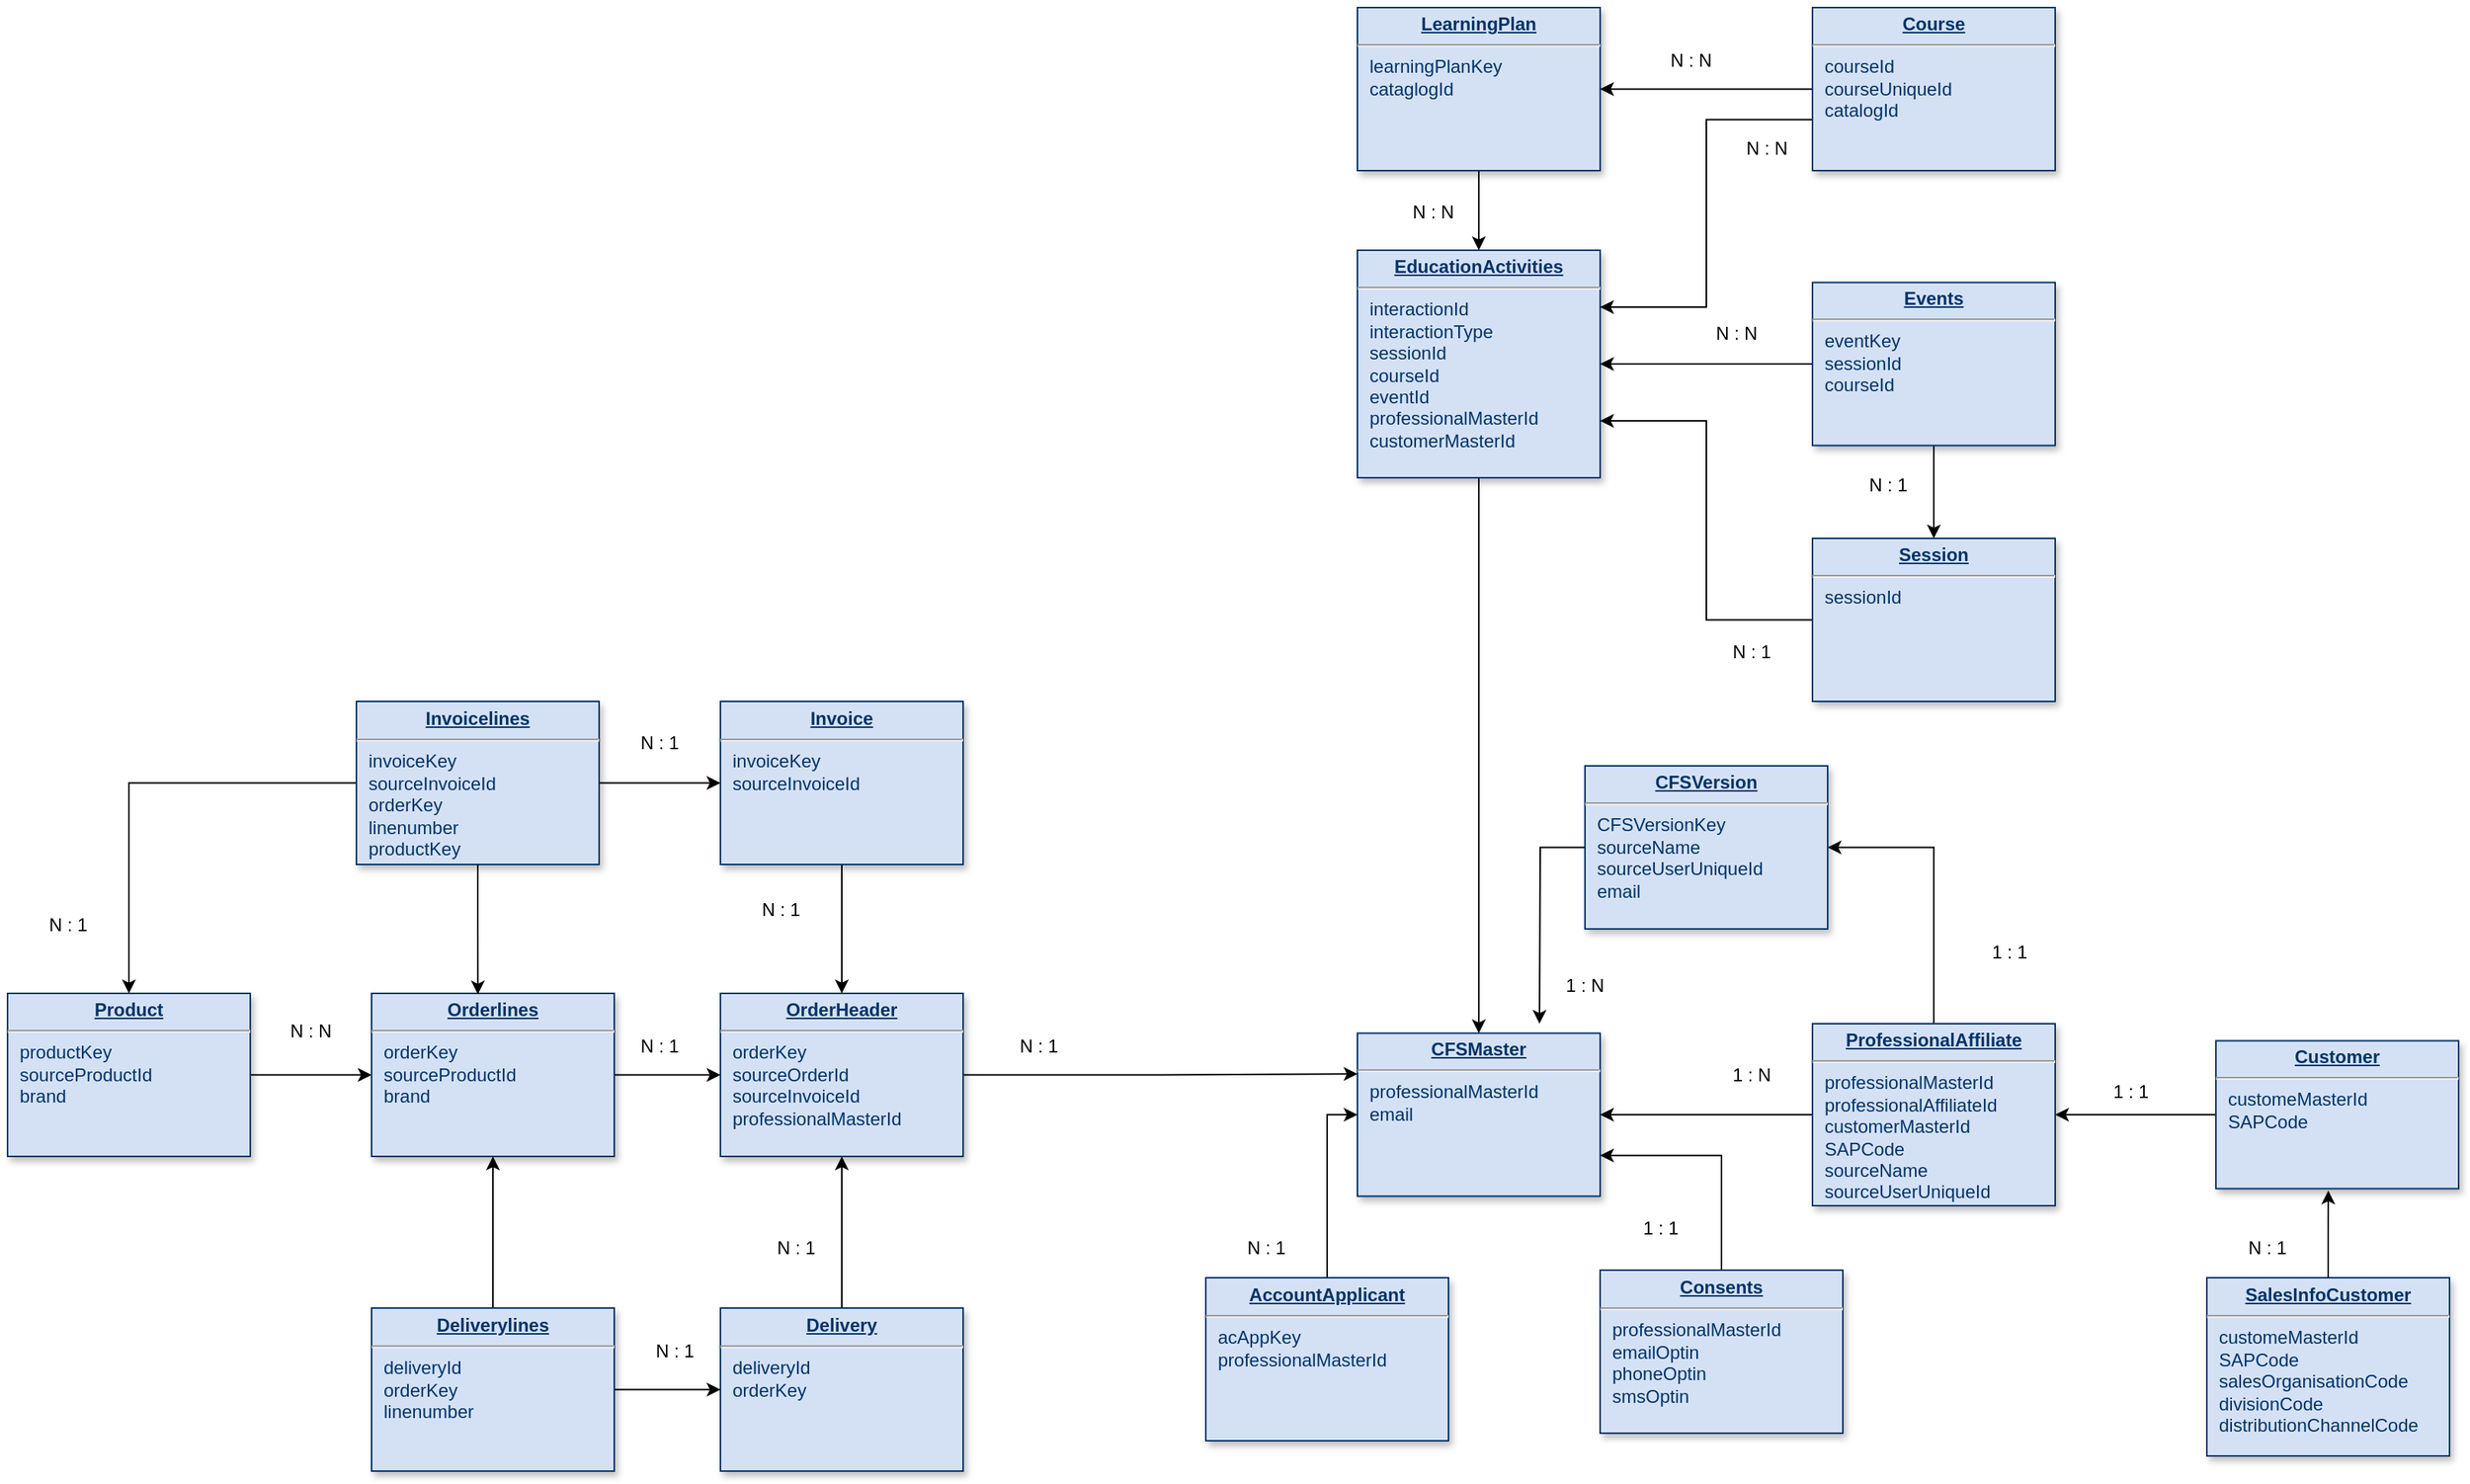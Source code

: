 <mxfile version="22.1.2" type="github">
  <diagram name="Page-1" id="efa7a0a1-bf9b-a30e-e6df-94a7791c09e9">
    <mxGraphModel dx="3159" dy="2356" grid="1" gridSize="10" guides="1" tooltips="1" connect="1" arrows="1" fold="1" page="1" pageScale="1" pageWidth="826" pageHeight="1169" background="none" math="0" shadow="0">
      <root>
        <mxCell id="0" />
        <mxCell id="1" parent="0" />
        <mxCell id="20" value="&lt;p style=&quot;margin: 0px; margin-top: 4px; text-align: center; text-decoration: underline;&quot;&gt;&lt;strong&gt;CFSMaster&lt;/strong&gt;&lt;/p&gt;&lt;hr&gt;&lt;p style=&quot;margin: 0px; margin-left: 8px;&quot;&gt;professionalMasterId&lt;/p&gt;&lt;p style=&quot;margin: 0px; margin-left: 8px;&quot;&gt;email&lt;/p&gt;&lt;p style=&quot;margin: 0px; margin-left: 8px;&quot;&gt;&lt;br&gt;&lt;/p&gt;" style="verticalAlign=top;align=left;overflow=fill;fontSize=12;fontFamily=Helvetica;html=1;strokeColor=#003366;shadow=1;fillColor=#D4E1F5;fontColor=#003366" parent="1" vertex="1">
          <mxGeometry x="420" y="316.25" width="160" height="107.5" as="geometry" />
        </mxCell>
        <mxCell id="qHXHoo9ju1U-q6KCEDC5-151" style="edgeStyle=orthogonalEdgeStyle;rounded=0;orthogonalLoop=1;jettySize=auto;html=1;entryX=1;entryY=0.5;entryDx=0;entryDy=0;" edge="1" parent="1" source="22" target="qHXHoo9ju1U-q6KCEDC5-114">
          <mxGeometry relative="1" as="geometry" />
        </mxCell>
        <mxCell id="22" value="&lt;p style=&quot;margin: 0px; margin-top: 4px; text-align: center; text-decoration: underline;&quot;&gt;&lt;strong&gt;Customer&lt;/strong&gt;&lt;/p&gt;&lt;hr&gt;&lt;p style=&quot;margin: 0px; margin-left: 8px;&quot;&gt;customeMasterId&lt;/p&gt;&lt;p style=&quot;margin: 0px; margin-left: 8px;&quot;&gt;SAPCode&lt;/p&gt;&lt;p style=&quot;margin: 0px; margin-left: 8px;&quot;&gt;&lt;br&gt;&lt;/p&gt;" style="verticalAlign=top;align=left;overflow=fill;fontSize=12;fontFamily=Helvetica;html=1;strokeColor=#003366;shadow=1;fillColor=#D4E1F5;fontColor=#003366" parent="1" vertex="1">
          <mxGeometry x="986" y="321.25" width="160" height="97.5" as="geometry" />
        </mxCell>
        <mxCell id="qHXHoo9ju1U-q6KCEDC5-150" style="edgeStyle=orthogonalEdgeStyle;rounded=0;orthogonalLoop=1;jettySize=auto;html=1;entryX=1;entryY=0.5;entryDx=0;entryDy=0;" edge="1" parent="1" source="qHXHoo9ju1U-q6KCEDC5-114" target="20">
          <mxGeometry relative="1" as="geometry" />
        </mxCell>
        <mxCell id="qHXHoo9ju1U-q6KCEDC5-156" style="edgeStyle=orthogonalEdgeStyle;rounded=0;orthogonalLoop=1;jettySize=auto;html=1;entryX=1;entryY=0.5;entryDx=0;entryDy=0;" edge="1" parent="1" source="qHXHoo9ju1U-q6KCEDC5-114" target="qHXHoo9ju1U-q6KCEDC5-154">
          <mxGeometry relative="1" as="geometry" />
        </mxCell>
        <mxCell id="qHXHoo9ju1U-q6KCEDC5-114" value="&lt;p style=&quot;margin: 0px; margin-top: 4px; text-align: center; text-decoration: underline;&quot;&gt;&lt;strong&gt;ProfessionalAffiliate&lt;/strong&gt;&lt;/p&gt;&lt;hr&gt;&lt;p style=&quot;margin: 0px; margin-left: 8px;&quot;&gt;professionalMasterId&lt;/p&gt;&lt;p style=&quot;margin: 0px; margin-left: 8px;&quot;&gt;&lt;span style=&quot;background-color: initial;&quot;&gt;professionalAffiliateId&lt;/span&gt;&lt;br&gt;&lt;/p&gt;&lt;p style=&quot;margin: 0px; margin-left: 8px;&quot;&gt;&lt;span style=&quot;background-color: initial;&quot;&gt;customerMasterId&lt;/span&gt;&lt;/p&gt;&lt;p style=&quot;margin: 0px; margin-left: 8px;&quot;&gt;&lt;span style=&quot;background-color: initial;&quot;&gt;SAPCode&lt;/span&gt;&lt;/p&gt;&lt;p style=&quot;margin: 0px; margin-left: 8px;&quot;&gt;&lt;span style=&quot;background-color: initial;&quot;&gt;sourceName&lt;/span&gt;&lt;/p&gt;&lt;p style=&quot;margin: 0px; margin-left: 8px;&quot;&gt;&lt;span style=&quot;background-color: initial;&quot;&gt;sourceUserUniqueId&lt;/span&gt;&lt;/p&gt;" style="verticalAlign=top;align=left;overflow=fill;fontSize=12;fontFamily=Helvetica;html=1;strokeColor=#003366;shadow=1;fillColor=#D4E1F5;fontColor=#003366" vertex="1" parent="1">
          <mxGeometry x="720" y="310" width="160" height="120" as="geometry" />
        </mxCell>
        <mxCell id="qHXHoo9ju1U-q6KCEDC5-126" value="&lt;p style=&quot;margin: 0px; margin-top: 4px; text-align: center; text-decoration: underline;&quot;&gt;&lt;strong&gt;SalesInfoCustomer&lt;/strong&gt;&lt;/p&gt;&lt;hr&gt;&lt;p style=&quot;margin: 0px; margin-left: 8px;&quot;&gt;customeMasterId&lt;/p&gt;&lt;p style=&quot;margin: 0px; margin-left: 8px;&quot;&gt;SAPCode&lt;/p&gt;&lt;p style=&quot;margin: 0px; margin-left: 8px;&quot;&gt;salesOrganisationCode&lt;/p&gt;&lt;p style=&quot;margin: 0px; margin-left: 8px;&quot;&gt;divisionCode&lt;/p&gt;&lt;p style=&quot;margin: 0px; margin-left: 8px;&quot;&gt;distributionChannelCode&lt;/p&gt;&lt;p style=&quot;margin: 0px; margin-left: 8px;&quot;&gt;&lt;br&gt;&lt;/p&gt;" style="verticalAlign=top;align=left;overflow=fill;fontSize=12;fontFamily=Helvetica;html=1;strokeColor=#003366;shadow=1;fillColor=#D4E1F5;fontColor=#003366" vertex="1" parent="1">
          <mxGeometry x="980" y="477.5" width="160" height="117.5" as="geometry" />
        </mxCell>
        <mxCell id="qHXHoo9ju1U-q6KCEDC5-153" style="edgeStyle=orthogonalEdgeStyle;rounded=0;orthogonalLoop=1;jettySize=auto;html=1;entryX=1;entryY=0.75;entryDx=0;entryDy=0;" edge="1" parent="1" source="qHXHoo9ju1U-q6KCEDC5-128" target="20">
          <mxGeometry relative="1" as="geometry" />
        </mxCell>
        <mxCell id="qHXHoo9ju1U-q6KCEDC5-128" value="&lt;p style=&quot;margin: 0px; margin-top: 4px; text-align: center; text-decoration: underline;&quot;&gt;&lt;b&gt;Consents&lt;/b&gt;&lt;/p&gt;&lt;hr&gt;&lt;p style=&quot;margin: 0px; margin-left: 8px;&quot;&gt;professionalMasterId&lt;/p&gt;&lt;p style=&quot;margin: 0px; margin-left: 8px;&quot;&gt;emailOptin&lt;/p&gt;&lt;p style=&quot;margin: 0px; margin-left: 8px;&quot;&gt;phoneOptin&lt;/p&gt;&lt;p style=&quot;margin: 0px; margin-left: 8px;&quot;&gt;smsOptin&lt;/p&gt;&lt;p style=&quot;margin: 0px; margin-left: 8px;&quot;&gt;&lt;br&gt;&lt;/p&gt;&lt;p style=&quot;margin: 0px; margin-left: 8px;&quot;&gt;&lt;br&gt;&lt;/p&gt;" style="verticalAlign=top;align=left;overflow=fill;fontSize=12;fontFamily=Helvetica;html=1;strokeColor=#003366;shadow=1;fillColor=#D4E1F5;fontColor=#003366" vertex="1" parent="1">
          <mxGeometry x="580" y="472.5" width="160" height="107.5" as="geometry" />
        </mxCell>
        <mxCell id="qHXHoo9ju1U-q6KCEDC5-152" style="edgeStyle=orthogonalEdgeStyle;rounded=0;orthogonalLoop=1;jettySize=auto;html=1;entryX=0;entryY=0.5;entryDx=0;entryDy=0;" edge="1" parent="1" source="qHXHoo9ju1U-q6KCEDC5-129" target="20">
          <mxGeometry relative="1" as="geometry" />
        </mxCell>
        <mxCell id="qHXHoo9ju1U-q6KCEDC5-129" value="&lt;p style=&quot;margin: 0px; margin-top: 4px; text-align: center; text-decoration: underline;&quot;&gt;&lt;b&gt;AccountApplicant&lt;/b&gt;&lt;/p&gt;&lt;hr&gt;&lt;p style=&quot;margin: 0px; margin-left: 8px;&quot;&gt;acAppKey&lt;/p&gt;&lt;p style=&quot;margin: 0px; margin-left: 8px;&quot;&gt;professionalMasterId&lt;/p&gt;&lt;p style=&quot;margin: 0px; margin-left: 8px;&quot;&gt;&lt;br&gt;&lt;/p&gt;&lt;p style=&quot;margin: 0px; margin-left: 8px;&quot;&gt;&lt;br&gt;&lt;/p&gt;&lt;p style=&quot;margin: 0px; margin-left: 8px;&quot;&gt;&lt;br&gt;&lt;/p&gt;" style="verticalAlign=top;align=left;overflow=fill;fontSize=12;fontFamily=Helvetica;html=1;strokeColor=#003366;shadow=1;fillColor=#D4E1F5;fontColor=#003366" vertex="1" parent="1">
          <mxGeometry x="320" y="477.5" width="160" height="107.5" as="geometry" />
        </mxCell>
        <mxCell id="qHXHoo9ju1U-q6KCEDC5-163" style="edgeStyle=orthogonalEdgeStyle;rounded=0;orthogonalLoop=1;jettySize=auto;html=1;entryX=0;entryY=0.5;entryDx=0;entryDy=0;" edge="1" parent="1" source="qHXHoo9ju1U-q6KCEDC5-130" target="qHXHoo9ju1U-q6KCEDC5-132">
          <mxGeometry relative="1" as="geometry" />
        </mxCell>
        <mxCell id="qHXHoo9ju1U-q6KCEDC5-130" value="&lt;p style=&quot;margin: 0px; margin-top: 4px; text-align: center; text-decoration: underline;&quot;&gt;&lt;strong&gt;Product&lt;/strong&gt;&lt;/p&gt;&lt;hr&gt;&lt;p style=&quot;margin: 0px; margin-left: 8px;&quot;&gt;productKey&lt;/p&gt;&lt;p style=&quot;margin: 0px; margin-left: 8px;&quot;&gt;sourceProductId&lt;/p&gt;&lt;p style=&quot;margin: 0px; margin-left: 8px;&quot;&gt;brand&lt;/p&gt;&lt;p style=&quot;margin: 0px; margin-left: 8px;&quot;&gt;&lt;br&gt;&lt;/p&gt;&lt;p style=&quot;margin: 0px; margin-left: 8px;&quot;&gt;&lt;br&gt;&lt;/p&gt;" style="verticalAlign=top;align=left;overflow=fill;fontSize=12;fontFamily=Helvetica;html=1;strokeColor=#003366;shadow=1;fillColor=#D4E1F5;fontColor=#003366" vertex="1" parent="1">
          <mxGeometry x="-470" y="290" width="160" height="107.5" as="geometry" />
        </mxCell>
        <mxCell id="qHXHoo9ju1U-q6KCEDC5-157" style="edgeStyle=orthogonalEdgeStyle;rounded=0;orthogonalLoop=1;jettySize=auto;html=1;entryX=0;entryY=0.25;entryDx=0;entryDy=0;" edge="1" parent="1" source="qHXHoo9ju1U-q6KCEDC5-131" target="20">
          <mxGeometry relative="1" as="geometry" />
        </mxCell>
        <mxCell id="qHXHoo9ju1U-q6KCEDC5-131" value="&lt;p style=&quot;margin: 0px; margin-top: 4px; text-align: center; text-decoration: underline;&quot;&gt;&lt;strong&gt;OrderHeader&lt;/strong&gt;&lt;/p&gt;&lt;hr&gt;&lt;p style=&quot;margin: 0px; margin-left: 8px;&quot;&gt;orderKey&lt;/p&gt;&lt;p style=&quot;margin: 0px; margin-left: 8px;&quot;&gt;sourceOrderId&lt;/p&gt;&lt;p style=&quot;margin: 0px; margin-left: 8px;&quot;&gt;sourceInvoiceId&lt;/p&gt;&lt;p style=&quot;margin: 0px; margin-left: 8px;&quot;&gt;professionalMasterId&lt;/p&gt;&lt;p style=&quot;margin: 0px; margin-left: 8px;&quot;&gt;&lt;br&gt;&lt;/p&gt;" style="verticalAlign=top;align=left;overflow=fill;fontSize=12;fontFamily=Helvetica;html=1;strokeColor=#003366;shadow=1;fillColor=#D4E1F5;fontColor=#003366" vertex="1" parent="1">
          <mxGeometry y="290" width="160" height="107.5" as="geometry" />
        </mxCell>
        <mxCell id="qHXHoo9ju1U-q6KCEDC5-158" style="edgeStyle=orthogonalEdgeStyle;rounded=0;orthogonalLoop=1;jettySize=auto;html=1;entryX=0;entryY=0.5;entryDx=0;entryDy=0;" edge="1" parent="1" source="qHXHoo9ju1U-q6KCEDC5-132" target="qHXHoo9ju1U-q6KCEDC5-131">
          <mxGeometry relative="1" as="geometry" />
        </mxCell>
        <mxCell id="qHXHoo9ju1U-q6KCEDC5-132" value="&lt;p style=&quot;margin: 0px; margin-top: 4px; text-align: center; text-decoration: underline;&quot;&gt;&lt;strong&gt;Orderlines&lt;/strong&gt;&lt;/p&gt;&lt;hr&gt;&lt;p style=&quot;margin: 0px; margin-left: 8px;&quot;&gt;orderKey&lt;/p&gt;&lt;p style=&quot;margin: 0px; margin-left: 8px;&quot;&gt;sourceProductId&lt;/p&gt;&lt;p style=&quot;margin: 0px; margin-left: 8px;&quot;&gt;brand&lt;/p&gt;&lt;p style=&quot;margin: 0px; margin-left: 8px;&quot;&gt;&lt;br&gt;&lt;/p&gt;&lt;p style=&quot;margin: 0px; margin-left: 8px;&quot;&gt;&lt;br&gt;&lt;/p&gt;" style="verticalAlign=top;align=left;overflow=fill;fontSize=12;fontFamily=Helvetica;html=1;strokeColor=#003366;shadow=1;fillColor=#D4E1F5;fontColor=#003366" vertex="1" parent="1">
          <mxGeometry x="-230" y="290" width="160" height="107.5" as="geometry" />
        </mxCell>
        <mxCell id="qHXHoo9ju1U-q6KCEDC5-159" style="edgeStyle=orthogonalEdgeStyle;rounded=0;orthogonalLoop=1;jettySize=auto;html=1;entryX=0.5;entryY=0;entryDx=0;entryDy=0;" edge="1" parent="1" source="qHXHoo9ju1U-q6KCEDC5-133" target="qHXHoo9ju1U-q6KCEDC5-131">
          <mxGeometry relative="1" as="geometry" />
        </mxCell>
        <mxCell id="qHXHoo9ju1U-q6KCEDC5-133" value="&lt;p style=&quot;margin: 0px; margin-top: 4px; text-align: center; text-decoration: underline;&quot;&gt;&lt;b&gt;Invoice&lt;/b&gt;&lt;/p&gt;&lt;hr&gt;&lt;p style=&quot;margin: 0px; margin-left: 8px;&quot;&gt;&lt;span style=&quot;background-color: initial;&quot;&gt;invoiceKey&lt;/span&gt;&lt;br&gt;&lt;/p&gt;&lt;p style=&quot;margin: 0px; margin-left: 8px;&quot;&gt;sourceInvoiceId&lt;span style=&quot;background-color: initial;&quot;&gt;&lt;br&gt;&lt;/span&gt;&lt;/p&gt;&lt;p style=&quot;margin: 0px; margin-left: 8px;&quot;&gt;&lt;br&gt;&lt;/p&gt;&lt;p style=&quot;margin: 0px; margin-left: 8px;&quot;&gt;&lt;br&gt;&lt;/p&gt;&lt;p style=&quot;margin: 0px; margin-left: 8px;&quot;&gt;&lt;br&gt;&lt;/p&gt;" style="verticalAlign=top;align=left;overflow=fill;fontSize=12;fontFamily=Helvetica;html=1;strokeColor=#003366;shadow=1;fillColor=#D4E1F5;fontColor=#003366" vertex="1" parent="1">
          <mxGeometry y="97.5" width="160" height="107.5" as="geometry" />
        </mxCell>
        <mxCell id="qHXHoo9ju1U-q6KCEDC5-160" style="edgeStyle=orthogonalEdgeStyle;rounded=0;orthogonalLoop=1;jettySize=auto;html=1;entryX=0;entryY=0.5;entryDx=0;entryDy=0;" edge="1" parent="1" source="qHXHoo9ju1U-q6KCEDC5-134" target="qHXHoo9ju1U-q6KCEDC5-133">
          <mxGeometry relative="1" as="geometry" />
        </mxCell>
        <mxCell id="qHXHoo9ju1U-q6KCEDC5-166" style="edgeStyle=orthogonalEdgeStyle;rounded=0;orthogonalLoop=1;jettySize=auto;html=1;entryX=0.5;entryY=0;entryDx=0;entryDy=0;" edge="1" parent="1" source="qHXHoo9ju1U-q6KCEDC5-134" target="qHXHoo9ju1U-q6KCEDC5-130">
          <mxGeometry relative="1" as="geometry" />
        </mxCell>
        <mxCell id="qHXHoo9ju1U-q6KCEDC5-134" value="&lt;p style=&quot;margin: 0px; margin-top: 4px; text-align: center; text-decoration: underline;&quot;&gt;&lt;strong&gt;Invoicelines&lt;/strong&gt;&lt;/p&gt;&lt;hr&gt;&lt;p style=&quot;border-color: var(--border-color); margin: 0px 0px 0px 8px;&quot;&gt;invoiceKey&lt;br style=&quot;border-color: var(--border-color);&quot;&gt;&lt;/p&gt;&lt;p style=&quot;border-color: var(--border-color); margin: 0px 0px 0px 8px;&quot;&gt;sourceInvoiceId&lt;span style=&quot;border-color: var(--border-color); background-color: initial;&quot;&gt;&lt;br style=&quot;border-color: var(--border-color);&quot;&gt;&lt;/span&gt;&lt;/p&gt;&lt;p style=&quot;border-color: var(--border-color); margin: 0px 0px 0px 8px;&quot;&gt;orderKey&lt;/p&gt;&lt;p style=&quot;border-color: var(--border-color); margin: 0px 0px 0px 8px;&quot;&gt;linenumber&lt;/p&gt;&lt;p style=&quot;border-color: var(--border-color); margin: 0px 0px 0px 8px;&quot;&gt;productKey&lt;/p&gt;&lt;p style=&quot;margin: 0px; margin-left: 8px;&quot;&gt;&lt;br&gt;&lt;/p&gt;" style="verticalAlign=top;align=left;overflow=fill;fontSize=12;fontFamily=Helvetica;html=1;strokeColor=#003366;shadow=1;fillColor=#D4E1F5;fontColor=#003366" vertex="1" parent="1">
          <mxGeometry x="-240" y="97.5" width="160" height="107.5" as="geometry" />
        </mxCell>
        <mxCell id="qHXHoo9ju1U-q6KCEDC5-161" style="edgeStyle=orthogonalEdgeStyle;rounded=0;orthogonalLoop=1;jettySize=auto;html=1;entryX=0.5;entryY=1;entryDx=0;entryDy=0;" edge="1" parent="1" source="qHXHoo9ju1U-q6KCEDC5-135" target="qHXHoo9ju1U-q6KCEDC5-131">
          <mxGeometry relative="1" as="geometry" />
        </mxCell>
        <mxCell id="qHXHoo9ju1U-q6KCEDC5-135" value="&lt;p style=&quot;margin: 0px; margin-top: 4px; text-align: center; text-decoration: underline;&quot;&gt;&lt;strong&gt;Delivery&lt;/strong&gt;&lt;/p&gt;&lt;hr&gt;&lt;p style=&quot;margin: 0px; margin-left: 8px;&quot;&gt;deliveryId&lt;/p&gt;&lt;p style=&quot;margin: 0px; margin-left: 8px;&quot;&gt;orderKey&lt;/p&gt;&lt;p style=&quot;margin: 0px; margin-left: 8px;&quot;&gt;&lt;br&gt;&lt;/p&gt;&lt;p style=&quot;margin: 0px; margin-left: 8px;&quot;&gt;&lt;br&gt;&lt;/p&gt;&lt;p style=&quot;margin: 0px; margin-left: 8px;&quot;&gt;&lt;br&gt;&lt;/p&gt;" style="verticalAlign=top;align=left;overflow=fill;fontSize=12;fontFamily=Helvetica;html=1;strokeColor=#003366;shadow=1;fillColor=#D4E1F5;fontColor=#003366" vertex="1" parent="1">
          <mxGeometry y="497.5" width="160" height="107.5" as="geometry" />
        </mxCell>
        <mxCell id="qHXHoo9ju1U-q6KCEDC5-162" style="edgeStyle=orthogonalEdgeStyle;rounded=0;orthogonalLoop=1;jettySize=auto;html=1;entryX=0;entryY=0.5;entryDx=0;entryDy=0;" edge="1" parent="1" source="qHXHoo9ju1U-q6KCEDC5-136" target="qHXHoo9ju1U-q6KCEDC5-135">
          <mxGeometry relative="1" as="geometry" />
        </mxCell>
        <mxCell id="qHXHoo9ju1U-q6KCEDC5-165" style="edgeStyle=orthogonalEdgeStyle;rounded=0;orthogonalLoop=1;jettySize=auto;html=1;entryX=0.5;entryY=1;entryDx=0;entryDy=0;" edge="1" parent="1" source="qHXHoo9ju1U-q6KCEDC5-136" target="qHXHoo9ju1U-q6KCEDC5-132">
          <mxGeometry relative="1" as="geometry" />
        </mxCell>
        <mxCell id="qHXHoo9ju1U-q6KCEDC5-136" value="&lt;p style=&quot;margin: 0px; margin-top: 4px; text-align: center; text-decoration: underline;&quot;&gt;&lt;strong&gt;Deliverylines&lt;/strong&gt;&lt;/p&gt;&lt;hr&gt;&lt;p style=&quot;margin: 0px; margin-left: 8px;&quot;&gt;deliveryId&lt;/p&gt;&lt;p style=&quot;margin: 0px; margin-left: 8px;&quot;&gt;orderKey&lt;/p&gt;&lt;p style=&quot;margin: 0px; margin-left: 8px;&quot;&gt;linenumber&lt;/p&gt;&lt;p style=&quot;margin: 0px; margin-left: 8px;&quot;&gt;&lt;br&gt;&lt;/p&gt;&lt;p style=&quot;margin: 0px; margin-left: 8px;&quot;&gt;&lt;br&gt;&lt;/p&gt;" style="verticalAlign=top;align=left;overflow=fill;fontSize=12;fontFamily=Helvetica;html=1;strokeColor=#003366;shadow=1;fillColor=#D4E1F5;fontColor=#003366" vertex="1" parent="1">
          <mxGeometry x="-230" y="497.5" width="160" height="107.5" as="geometry" />
        </mxCell>
        <mxCell id="qHXHoo9ju1U-q6KCEDC5-149" style="edgeStyle=orthogonalEdgeStyle;rounded=0;orthogonalLoop=1;jettySize=auto;html=1;" edge="1" parent="1" source="qHXHoo9ju1U-q6KCEDC5-137" target="20">
          <mxGeometry relative="1" as="geometry" />
        </mxCell>
        <mxCell id="qHXHoo9ju1U-q6KCEDC5-137" value="&lt;p style=&quot;margin: 0px; margin-top: 4px; text-align: center; text-decoration: underline;&quot;&gt;&lt;strong&gt;EducationActivities&lt;/strong&gt;&lt;/p&gt;&lt;hr&gt;&lt;p style=&quot;margin: 0px; margin-left: 8px;&quot;&gt;interactionId&lt;/p&gt;&lt;p style=&quot;margin: 0px; margin-left: 8px;&quot;&gt;interactionType&lt;/p&gt;&lt;p style=&quot;margin: 0px; margin-left: 8px;&quot;&gt;sessionId&lt;/p&gt;&lt;p style=&quot;margin: 0px; margin-left: 8px;&quot;&gt;courseId&lt;/p&gt;&lt;p style=&quot;margin: 0px; margin-left: 8px;&quot;&gt;eventId&lt;/p&gt;&lt;p style=&quot;margin: 0px; margin-left: 8px;&quot;&gt;professionalMasterId&lt;/p&gt;&lt;p style=&quot;margin: 0px; margin-left: 8px;&quot;&gt;customerMasterId&lt;/p&gt;&lt;p style=&quot;margin: 0px; margin-left: 8px;&quot;&gt;&lt;br&gt;&lt;/p&gt;&lt;p style=&quot;margin: 0px; margin-left: 8px;&quot;&gt;&lt;br&gt;&lt;/p&gt;" style="verticalAlign=top;align=left;overflow=fill;fontSize=12;fontFamily=Helvetica;html=1;strokeColor=#003366;shadow=1;fillColor=#D4E1F5;fontColor=#003366" vertex="1" parent="1">
          <mxGeometry x="420" y="-200" width="160" height="150" as="geometry" />
        </mxCell>
        <mxCell id="qHXHoo9ju1U-q6KCEDC5-144" style="edgeStyle=orthogonalEdgeStyle;rounded=0;orthogonalLoop=1;jettySize=auto;html=1;entryX=1;entryY=0.25;entryDx=0;entryDy=0;exitX=0.015;exitY=0.687;exitDx=0;exitDy=0;exitPerimeter=0;" edge="1" parent="1" source="qHXHoo9ju1U-q6KCEDC5-138" target="qHXHoo9ju1U-q6KCEDC5-137">
          <mxGeometry relative="1" as="geometry" />
        </mxCell>
        <mxCell id="qHXHoo9ju1U-q6KCEDC5-148" style="edgeStyle=orthogonalEdgeStyle;rounded=0;orthogonalLoop=1;jettySize=auto;html=1;entryX=1;entryY=0.5;entryDx=0;entryDy=0;" edge="1" parent="1" source="qHXHoo9ju1U-q6KCEDC5-138" target="qHXHoo9ju1U-q6KCEDC5-141">
          <mxGeometry relative="1" as="geometry" />
        </mxCell>
        <mxCell id="qHXHoo9ju1U-q6KCEDC5-138" value="&lt;p style=&quot;margin: 0px; margin-top: 4px; text-align: center; text-decoration: underline;&quot;&gt;&lt;strong&gt;Course&lt;/strong&gt;&lt;/p&gt;&lt;hr&gt;&lt;p style=&quot;margin: 0px; margin-left: 8px;&quot;&gt;courseId&lt;/p&gt;&lt;p style=&quot;margin: 0px; margin-left: 8px;&quot;&gt;courseUniqueId&lt;/p&gt;&lt;p style=&quot;margin: 0px; margin-left: 8px;&quot;&gt;catalogId&lt;/p&gt;&lt;p style=&quot;margin: 0px; margin-left: 8px;&quot;&gt;&lt;br&gt;&lt;/p&gt;" style="verticalAlign=top;align=left;overflow=fill;fontSize=12;fontFamily=Helvetica;html=1;strokeColor=#003366;shadow=1;fillColor=#D4E1F5;fontColor=#003366" vertex="1" parent="1">
          <mxGeometry x="720" y="-360" width="160" height="107.5" as="geometry" />
        </mxCell>
        <mxCell id="qHXHoo9ju1U-q6KCEDC5-146" style="edgeStyle=orthogonalEdgeStyle;rounded=0;orthogonalLoop=1;jettySize=auto;html=1;entryX=1;entryY=0.75;entryDx=0;entryDy=0;" edge="1" parent="1" source="qHXHoo9ju1U-q6KCEDC5-139" target="qHXHoo9ju1U-q6KCEDC5-137">
          <mxGeometry relative="1" as="geometry" />
        </mxCell>
        <mxCell id="qHXHoo9ju1U-q6KCEDC5-139" value="&lt;p style=&quot;margin: 0px; margin-top: 4px; text-align: center; text-decoration: underline;&quot;&gt;&lt;strong&gt;Session&lt;/strong&gt;&lt;/p&gt;&lt;hr&gt;&lt;p style=&quot;margin: 0px; margin-left: 8px;&quot;&gt;sessionId&lt;/p&gt;&lt;p style=&quot;margin: 0px; margin-left: 8px;&quot;&gt;&lt;br&gt;&lt;/p&gt;&lt;p style=&quot;margin: 0px; margin-left: 8px;&quot;&gt;&lt;br&gt;&lt;/p&gt;" style="verticalAlign=top;align=left;overflow=fill;fontSize=12;fontFamily=Helvetica;html=1;strokeColor=#003366;shadow=1;fillColor=#D4E1F5;fontColor=#003366" vertex="1" parent="1">
          <mxGeometry x="720" y="-10" width="160" height="107.5" as="geometry" />
        </mxCell>
        <mxCell id="qHXHoo9ju1U-q6KCEDC5-145" style="edgeStyle=orthogonalEdgeStyle;rounded=0;orthogonalLoop=1;jettySize=auto;html=1;entryX=1;entryY=0.5;entryDx=0;entryDy=0;" edge="1" parent="1" source="qHXHoo9ju1U-q6KCEDC5-140" target="qHXHoo9ju1U-q6KCEDC5-137">
          <mxGeometry relative="1" as="geometry" />
        </mxCell>
        <mxCell id="qHXHoo9ju1U-q6KCEDC5-147" style="edgeStyle=orthogonalEdgeStyle;rounded=0;orthogonalLoop=1;jettySize=auto;html=1;entryX=0.5;entryY=0;entryDx=0;entryDy=0;" edge="1" parent="1" source="qHXHoo9ju1U-q6KCEDC5-140" target="qHXHoo9ju1U-q6KCEDC5-139">
          <mxGeometry relative="1" as="geometry" />
        </mxCell>
        <mxCell id="qHXHoo9ju1U-q6KCEDC5-140" value="&lt;p style=&quot;margin: 0px; margin-top: 4px; text-align: center; text-decoration: underline;&quot;&gt;&lt;strong&gt;Events&lt;/strong&gt;&lt;/p&gt;&lt;hr&gt;&lt;p style=&quot;margin: 0px; margin-left: 8px;&quot;&gt;eventKey&lt;/p&gt;&lt;p style=&quot;margin: 0px; margin-left: 8px;&quot;&gt;sessionId&lt;/p&gt;&lt;p style=&quot;margin: 0px; margin-left: 8px;&quot;&gt;courseId&lt;/p&gt;&lt;p style=&quot;margin: 0px; margin-left: 8px;&quot;&gt;&lt;br&gt;&lt;/p&gt;" style="verticalAlign=top;align=left;overflow=fill;fontSize=12;fontFamily=Helvetica;html=1;strokeColor=#003366;shadow=1;fillColor=#D4E1F5;fontColor=#003366" vertex="1" parent="1">
          <mxGeometry x="720" y="-178.75" width="160" height="107.5" as="geometry" />
        </mxCell>
        <mxCell id="qHXHoo9ju1U-q6KCEDC5-143" style="edgeStyle=orthogonalEdgeStyle;rounded=0;orthogonalLoop=1;jettySize=auto;html=1;" edge="1" parent="1" source="qHXHoo9ju1U-q6KCEDC5-141" target="qHXHoo9ju1U-q6KCEDC5-137">
          <mxGeometry relative="1" as="geometry" />
        </mxCell>
        <mxCell id="qHXHoo9ju1U-q6KCEDC5-141" value="&lt;p style=&quot;margin: 0px; margin-top: 4px; text-align: center; text-decoration: underline;&quot;&gt;&lt;b&gt;LearningPlan&lt;/b&gt;&lt;/p&gt;&lt;hr&gt;&lt;p style=&quot;margin: 0px; margin-left: 8px;&quot;&gt;learningPlanKey&lt;/p&gt;&lt;p style=&quot;margin: 0px; margin-left: 8px;&quot;&gt;cataglogId&lt;/p&gt;&lt;p style=&quot;margin: 0px; margin-left: 8px;&quot;&gt;&lt;br&gt;&lt;/p&gt;" style="verticalAlign=top;align=left;overflow=fill;fontSize=12;fontFamily=Helvetica;html=1;strokeColor=#003366;shadow=1;fillColor=#D4E1F5;fontColor=#003366" vertex="1" parent="1">
          <mxGeometry x="420" y="-360" width="160" height="107.5" as="geometry" />
        </mxCell>
        <mxCell id="qHXHoo9ju1U-q6KCEDC5-155" style="edgeStyle=orthogonalEdgeStyle;rounded=0;orthogonalLoop=1;jettySize=auto;html=1;" edge="1" parent="1" source="qHXHoo9ju1U-q6KCEDC5-154">
          <mxGeometry relative="1" as="geometry">
            <mxPoint x="540" y="310" as="targetPoint" />
          </mxGeometry>
        </mxCell>
        <mxCell id="qHXHoo9ju1U-q6KCEDC5-154" value="&lt;p style=&quot;margin: 0px; margin-top: 4px; text-align: center; text-decoration: underline;&quot;&gt;&lt;strong&gt;CFSVersion&lt;/strong&gt;&lt;/p&gt;&lt;hr&gt;&lt;p style=&quot;margin: 0px; margin-left: 8px;&quot;&gt;CFSVersionKey&lt;/p&gt;&lt;p style=&quot;margin: 0px; margin-left: 8px;&quot;&gt;sourceName&lt;/p&gt;&lt;p style=&quot;margin: 0px; margin-left: 8px;&quot;&gt;sourceUserUniqueId&lt;/p&gt;&lt;p style=&quot;margin: 0px; margin-left: 8px;&quot;&gt;email&lt;/p&gt;&lt;p style=&quot;margin: 0px; margin-left: 8px;&quot;&gt;&lt;br&gt;&lt;/p&gt;" style="verticalAlign=top;align=left;overflow=fill;fontSize=12;fontFamily=Helvetica;html=1;strokeColor=#003366;shadow=1;fillColor=#D4E1F5;fontColor=#003366" vertex="1" parent="1">
          <mxGeometry x="570" y="140" width="160" height="107.5" as="geometry" />
        </mxCell>
        <mxCell id="qHXHoo9ju1U-q6KCEDC5-164" style="edgeStyle=orthogonalEdgeStyle;rounded=0;orthogonalLoop=1;jettySize=auto;html=1;entryX=0.438;entryY=0.006;entryDx=0;entryDy=0;entryPerimeter=0;" edge="1" parent="1" source="qHXHoo9ju1U-q6KCEDC5-134" target="qHXHoo9ju1U-q6KCEDC5-132">
          <mxGeometry relative="1" as="geometry" />
        </mxCell>
        <mxCell id="qHXHoo9ju1U-q6KCEDC5-167" value="N : 1" style="text;html=1;strokeColor=none;fillColor=none;align=center;verticalAlign=middle;whiteSpace=wrap;rounded=0;" vertex="1" parent="1">
          <mxGeometry x="180" y="310" width="60" height="30" as="geometry" />
        </mxCell>
        <mxCell id="qHXHoo9ju1U-q6KCEDC5-169" value="N : 1" style="text;html=1;strokeColor=none;fillColor=none;align=center;verticalAlign=middle;whiteSpace=wrap;rounded=0;" vertex="1" parent="1">
          <mxGeometry x="330" y="442.5" width="60" height="30" as="geometry" />
        </mxCell>
        <mxCell id="qHXHoo9ju1U-q6KCEDC5-170" value="1 : 1" style="text;html=1;strokeColor=none;fillColor=none;align=center;verticalAlign=middle;whiteSpace=wrap;rounded=0;" vertex="1" parent="1">
          <mxGeometry x="590" y="430" width="60" height="30" as="geometry" />
        </mxCell>
        <mxCell id="qHXHoo9ju1U-q6KCEDC5-171" value="1 : N" style="text;html=1;strokeColor=none;fillColor=none;align=center;verticalAlign=middle;whiteSpace=wrap;rounded=0;" vertex="1" parent="1">
          <mxGeometry x="650" y="328.75" width="60" height="30" as="geometry" />
        </mxCell>
        <mxCell id="qHXHoo9ju1U-q6KCEDC5-172" value="1 : 1" style="text;html=1;strokeColor=none;fillColor=none;align=center;verticalAlign=middle;whiteSpace=wrap;rounded=0;" vertex="1" parent="1">
          <mxGeometry x="900" y="340" width="60" height="30" as="geometry" />
        </mxCell>
        <mxCell id="qHXHoo9ju1U-q6KCEDC5-173" style="edgeStyle=orthogonalEdgeStyle;rounded=0;orthogonalLoop=1;jettySize=auto;html=1;entryX=0.463;entryY=1.013;entryDx=0;entryDy=0;entryPerimeter=0;" edge="1" parent="1" source="qHXHoo9ju1U-q6KCEDC5-126" target="22">
          <mxGeometry relative="1" as="geometry" />
        </mxCell>
        <mxCell id="qHXHoo9ju1U-q6KCEDC5-174" value="N : 1" style="text;html=1;strokeColor=none;fillColor=none;align=center;verticalAlign=middle;whiteSpace=wrap;rounded=0;" vertex="1" parent="1">
          <mxGeometry x="990" y="442.5" width="60" height="30" as="geometry" />
        </mxCell>
        <mxCell id="qHXHoo9ju1U-q6KCEDC5-175" value="1 : 1" style="text;html=1;strokeColor=none;fillColor=none;align=center;verticalAlign=middle;whiteSpace=wrap;rounded=0;" vertex="1" parent="1">
          <mxGeometry x="820" y="247.5" width="60" height="30" as="geometry" />
        </mxCell>
        <mxCell id="qHXHoo9ju1U-q6KCEDC5-176" value="1 : N" style="text;html=1;strokeColor=none;fillColor=none;align=center;verticalAlign=middle;whiteSpace=wrap;rounded=0;" vertex="1" parent="1">
          <mxGeometry x="540" y="270" width="60" height="30" as="geometry" />
        </mxCell>
        <mxCell id="qHXHoo9ju1U-q6KCEDC5-177" value="N : 1" style="text;html=1;strokeColor=none;fillColor=none;align=center;verticalAlign=middle;whiteSpace=wrap;rounded=0;" vertex="1" parent="1">
          <mxGeometry x="650" y="50" width="60" height="30" as="geometry" />
        </mxCell>
        <mxCell id="qHXHoo9ju1U-q6KCEDC5-178" value="N : 1" style="text;html=1;strokeColor=none;fillColor=none;align=center;verticalAlign=middle;whiteSpace=wrap;rounded=0;" vertex="1" parent="1">
          <mxGeometry x="740" y="-60" width="60" height="30" as="geometry" />
        </mxCell>
        <mxCell id="qHXHoo9ju1U-q6KCEDC5-179" value="N : N" style="text;html=1;strokeColor=none;fillColor=none;align=center;verticalAlign=middle;whiteSpace=wrap;rounded=0;" vertex="1" parent="1">
          <mxGeometry x="660" y="-282.5" width="60" height="30" as="geometry" />
        </mxCell>
        <mxCell id="qHXHoo9ju1U-q6KCEDC5-180" value="N : N" style="text;html=1;strokeColor=none;fillColor=none;align=center;verticalAlign=middle;whiteSpace=wrap;rounded=0;" vertex="1" parent="1">
          <mxGeometry x="610" y="-340" width="60" height="30" as="geometry" />
        </mxCell>
        <mxCell id="qHXHoo9ju1U-q6KCEDC5-181" value="N : N" style="text;html=1;strokeColor=none;fillColor=none;align=center;verticalAlign=middle;whiteSpace=wrap;rounded=0;" vertex="1" parent="1">
          <mxGeometry x="440" y="-240" width="60" height="30" as="geometry" />
        </mxCell>
        <mxCell id="qHXHoo9ju1U-q6KCEDC5-182" value="N : N" style="text;html=1;strokeColor=none;fillColor=none;align=center;verticalAlign=middle;whiteSpace=wrap;rounded=0;" vertex="1" parent="1">
          <mxGeometry x="640" y="-160" width="60" height="30" as="geometry" />
        </mxCell>
        <mxCell id="qHXHoo9ju1U-q6KCEDC5-183" value="N : 1" style="text;html=1;strokeColor=none;fillColor=none;align=center;verticalAlign=middle;whiteSpace=wrap;rounded=0;" vertex="1" parent="1">
          <mxGeometry x="10" y="220" width="60" height="30" as="geometry" />
        </mxCell>
        <mxCell id="qHXHoo9ju1U-q6KCEDC5-184" value="N : 1" style="text;html=1;strokeColor=none;fillColor=none;align=center;verticalAlign=middle;whiteSpace=wrap;rounded=0;" vertex="1" parent="1">
          <mxGeometry x="-70" y="110" width="60" height="30" as="geometry" />
        </mxCell>
        <mxCell id="qHXHoo9ju1U-q6KCEDC5-185" value="N : 1" style="text;html=1;strokeColor=none;fillColor=none;align=center;verticalAlign=middle;whiteSpace=wrap;rounded=0;" vertex="1" parent="1">
          <mxGeometry x="-60" y="511.25" width="60" height="30" as="geometry" />
        </mxCell>
        <mxCell id="qHXHoo9ju1U-q6KCEDC5-186" value="N : 1" style="text;html=1;strokeColor=none;fillColor=none;align=center;verticalAlign=middle;whiteSpace=wrap;rounded=0;" vertex="1" parent="1">
          <mxGeometry x="-70" y="310" width="60" height="30" as="geometry" />
        </mxCell>
        <mxCell id="qHXHoo9ju1U-q6KCEDC5-187" value="N : 1" style="text;html=1;strokeColor=none;fillColor=none;align=center;verticalAlign=middle;whiteSpace=wrap;rounded=0;" vertex="1" parent="1">
          <mxGeometry x="20" y="442.5" width="60" height="30" as="geometry" />
        </mxCell>
        <mxCell id="qHXHoo9ju1U-q6KCEDC5-188" value="N : N" style="text;html=1;strokeColor=none;fillColor=none;align=center;verticalAlign=middle;whiteSpace=wrap;rounded=0;" vertex="1" parent="1">
          <mxGeometry x="-300" y="300" width="60" height="30" as="geometry" />
        </mxCell>
        <mxCell id="qHXHoo9ju1U-q6KCEDC5-189" value="N : 1" style="text;html=1;strokeColor=none;fillColor=none;align=center;verticalAlign=middle;whiteSpace=wrap;rounded=0;" vertex="1" parent="1">
          <mxGeometry x="-460" y="230" width="60" height="30" as="geometry" />
        </mxCell>
      </root>
    </mxGraphModel>
  </diagram>
</mxfile>
